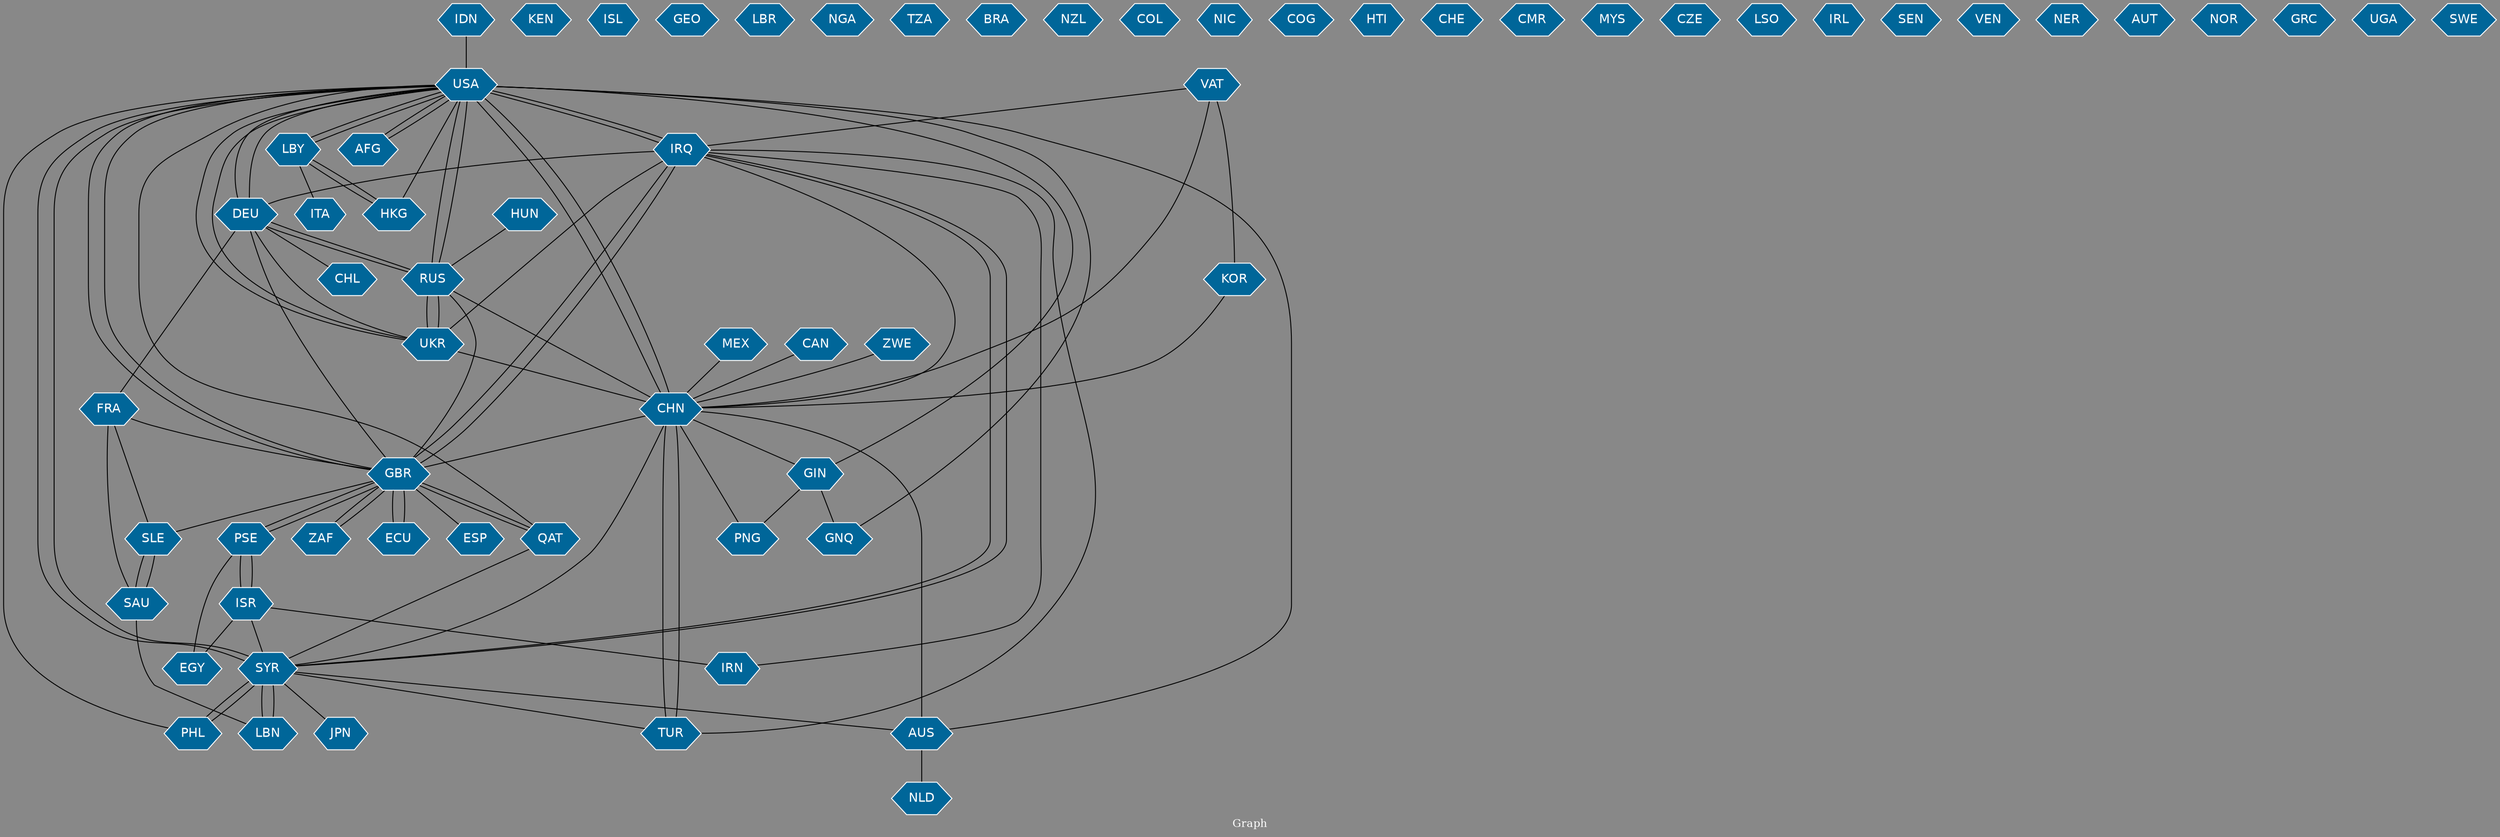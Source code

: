 // Countries together in item graph
graph {
	graph [bgcolor="#888888" fontcolor=white fontsize=12 label="Graph" outputorder=edgesfirst overlap=prism]
	node [color=white fillcolor="#006699" fontcolor=white fontname=Helvetica shape=hexagon style=filled]
	edge [arrowhead=open color=black fontcolor=white fontname=Courier fontsize=12]
		USA [label=USA]
		IRQ [label=IRQ]
		EGY [label=EGY]
		AUS [label=AUS]
		NLD [label=NLD]
		KEN [label=KEN]
		RUS [label=RUS]
		UKR [label=UKR]
		SAU [label=SAU]
		ISL [label=ISL]
		IRN [label=IRN]
		FRA [label=FRA]
		ISR [label=ISR]
		PSE [label=PSE]
		PHL [label=PHL]
		GEO [label=GEO]
		LBR [label=LBR]
		GBR [label=GBR]
		NGA [label=NGA]
		TZA [label=TZA]
		SYR [label=SYR]
		TUR [label=TUR]
		CHN [label=CHN]
		SLE [label=SLE]
		LBY [label=LBY]
		ITA [label=ITA]
		ECU [label=ECU]
		ESP [label=ESP]
		GIN [label=GIN]
		PNG [label=PNG]
		BRA [label=BRA]
		NZL [label=NZL]
		DEU [label=DEU]
		COL [label=COL]
		NIC [label=NIC]
		AFG [label=AFG]
		CHL [label=CHL]
		COG [label=COG]
		HTI [label=HTI]
		CHE [label=CHE]
		ZAF [label=ZAF]
		LBN [label=LBN]
		CMR [label=CMR]
		MYS [label=MYS]
		VAT [label=VAT]
		CZE [label=CZE]
		LSO [label=LSO]
		ZWE [label=ZWE]
		JPN [label=JPN]
		IRL [label=IRL]
		MEX [label=MEX]
		SEN [label=SEN]
		KOR [label=KOR]
		CAN [label=CAN]
		VEN [label=VEN]
		HKG [label=HKG]
		QAT [label=QAT]
		NER [label=NER]
		GNQ [label=GNQ]
		AUT [label=AUT]
		NOR [label=NOR]
		GRC [label=GRC]
		UGA [label=UGA]
		IDN [label=IDN]
		SWE [label=SWE]
		HUN [label=HUN]
			IRQ -- GBR [weight=1]
			SYR -- TUR [weight=1]
			TUR -- CHN [weight=2]
			DEU -- FRA [weight=1]
			CHN -- IRQ [weight=1]
			IRQ -- DEU [weight=1]
			CHN -- TUR [weight=1]
			AFG -- USA [weight=2]
			USA -- LBY [weight=1]
			ISR -- IRN [weight=2]
			SYR -- LBN [weight=2]
			RUS -- DEU [weight=1]
			LBY -- USA [weight=1]
			GBR -- PSE [weight=1]
			PSE -- GBR [weight=1]
			CHN -- GIN [weight=1]
			USA -- UKR [weight=1]
			IDN -- USA [weight=1]
			USA -- AFG [weight=4]
			DEU -- RUS [weight=1]
			IRQ -- IRN [weight=1]
			CHN -- USA [weight=4]
			QAT -- USA [weight=1]
			CHN -- GBR [weight=1]
			QAT -- GBR [weight=1]
			ZWE -- CHN [weight=1]
			CHN -- AUS [weight=1]
			GIN -- USA [weight=1]
			LBY -- HKG [weight=1]
			USA -- SYR [weight=3]
			GBR -- DEU [weight=1]
			USA -- IRQ [weight=5]
			GBR -- SLE [weight=1]
			FRA -- SLE [weight=1]
			PSE -- EGY [weight=2]
			FRA -- SAU [weight=1]
			GBR -- QAT [weight=1]
			LBN -- SYR [weight=1]
			UKR -- USA [weight=4]
			GBR -- ESP [weight=2]
			IRQ -- SYR [weight=1]
			PSE -- ISR [weight=22]
			ECU -- GBR [weight=1]
			TUR -- IRQ [weight=1]
			GBR -- RUS [weight=1]
			KOR -- CHN [weight=1]
			CHN -- PNG [weight=1]
			USA -- RUS [weight=2]
			GBR -- IRQ [weight=2]
			GIN -- PNG [weight=1]
			ISR -- PSE [weight=19]
			PHL -- USA [weight=1]
			FRA -- GBR [weight=1]
			DEU -- UKR [weight=2]
			IRQ -- UKR [weight=1]
			VAT -- IRQ [weight=1]
			PHL -- SYR [weight=1]
			SAU -- SLE [weight=1]
			VAT -- CHN [weight=1]
			RUS -- UKR [weight=20]
			VAT -- KOR [weight=1]
			HKG -- LBY [weight=1]
			GBR -- USA [weight=1]
			USA -- DEU [weight=1]
			GBR -- ZAF [weight=1]
			LBY -- ITA [weight=1]
			SYR -- AUS [weight=1]
			USA -- AUS [weight=1]
			SYR -- USA [weight=5]
			SYR -- IRQ [weight=1]
			USA -- HKG [weight=2]
			UKR -- RUS [weight=24]
			CAN -- CHN [weight=1]
			ZAF -- GBR [weight=1]
			ISR -- SYR [weight=1]
			MEX -- CHN [weight=1]
			GIN -- GNQ [weight=1]
			IRQ -- USA [weight=8]
			UKR -- CHN [weight=1]
			SYR -- JPN [weight=1]
			QAT -- SYR [weight=1]
			HUN -- RUS [weight=1]
			USA -- GNQ [weight=1]
			SLE -- SAU [weight=1]
			SYR -- PHL [weight=1]
			CHN -- RUS [weight=2]
			RUS -- USA [weight=5]
			DEU -- USA [weight=2]
			SAU -- LBN [weight=1]
			GBR -- ECU [weight=3]
			SYR -- CHN [weight=1]
			USA -- CHN [weight=4]
			DEU -- CHL [weight=1]
			ISR -- EGY [weight=2]
			USA -- GBR [weight=1]
			AUS -- NLD [weight=1]
}